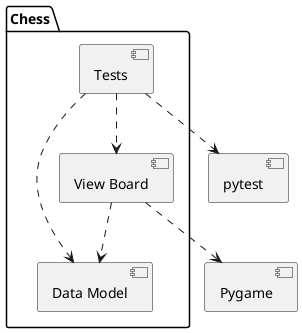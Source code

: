 @startuml Development View

package Chess{
    top to bottom direction
    component [Tests] as test
    component [View Board] as view
    component [Data Model] as data

    test ..> view
    test ..> data
    view ..> data
}

component [pytest] as pytest
test ..> pytest
component [Pygame] as pygame

view ..> pygame

@enduml